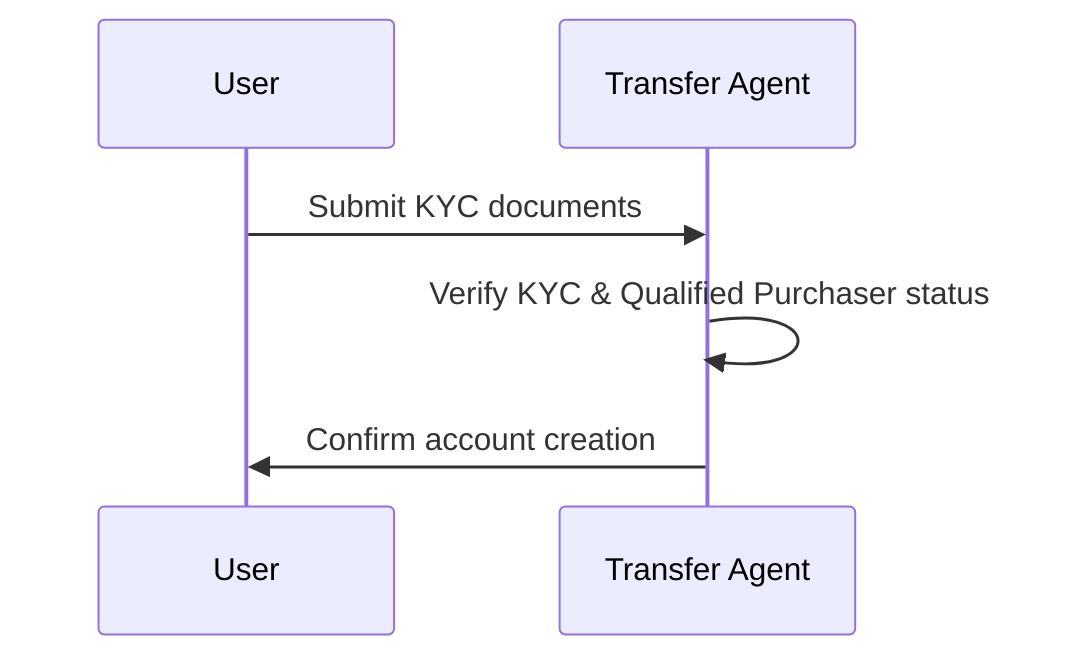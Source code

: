 sequenceDiagram
    User->>Transfer Agent: Submit KYC documents
    Transfer Agent->>Transfer Agent: Verify KYC & Qualified Purchaser status
    Transfer Agent->>User: Confirm account creation